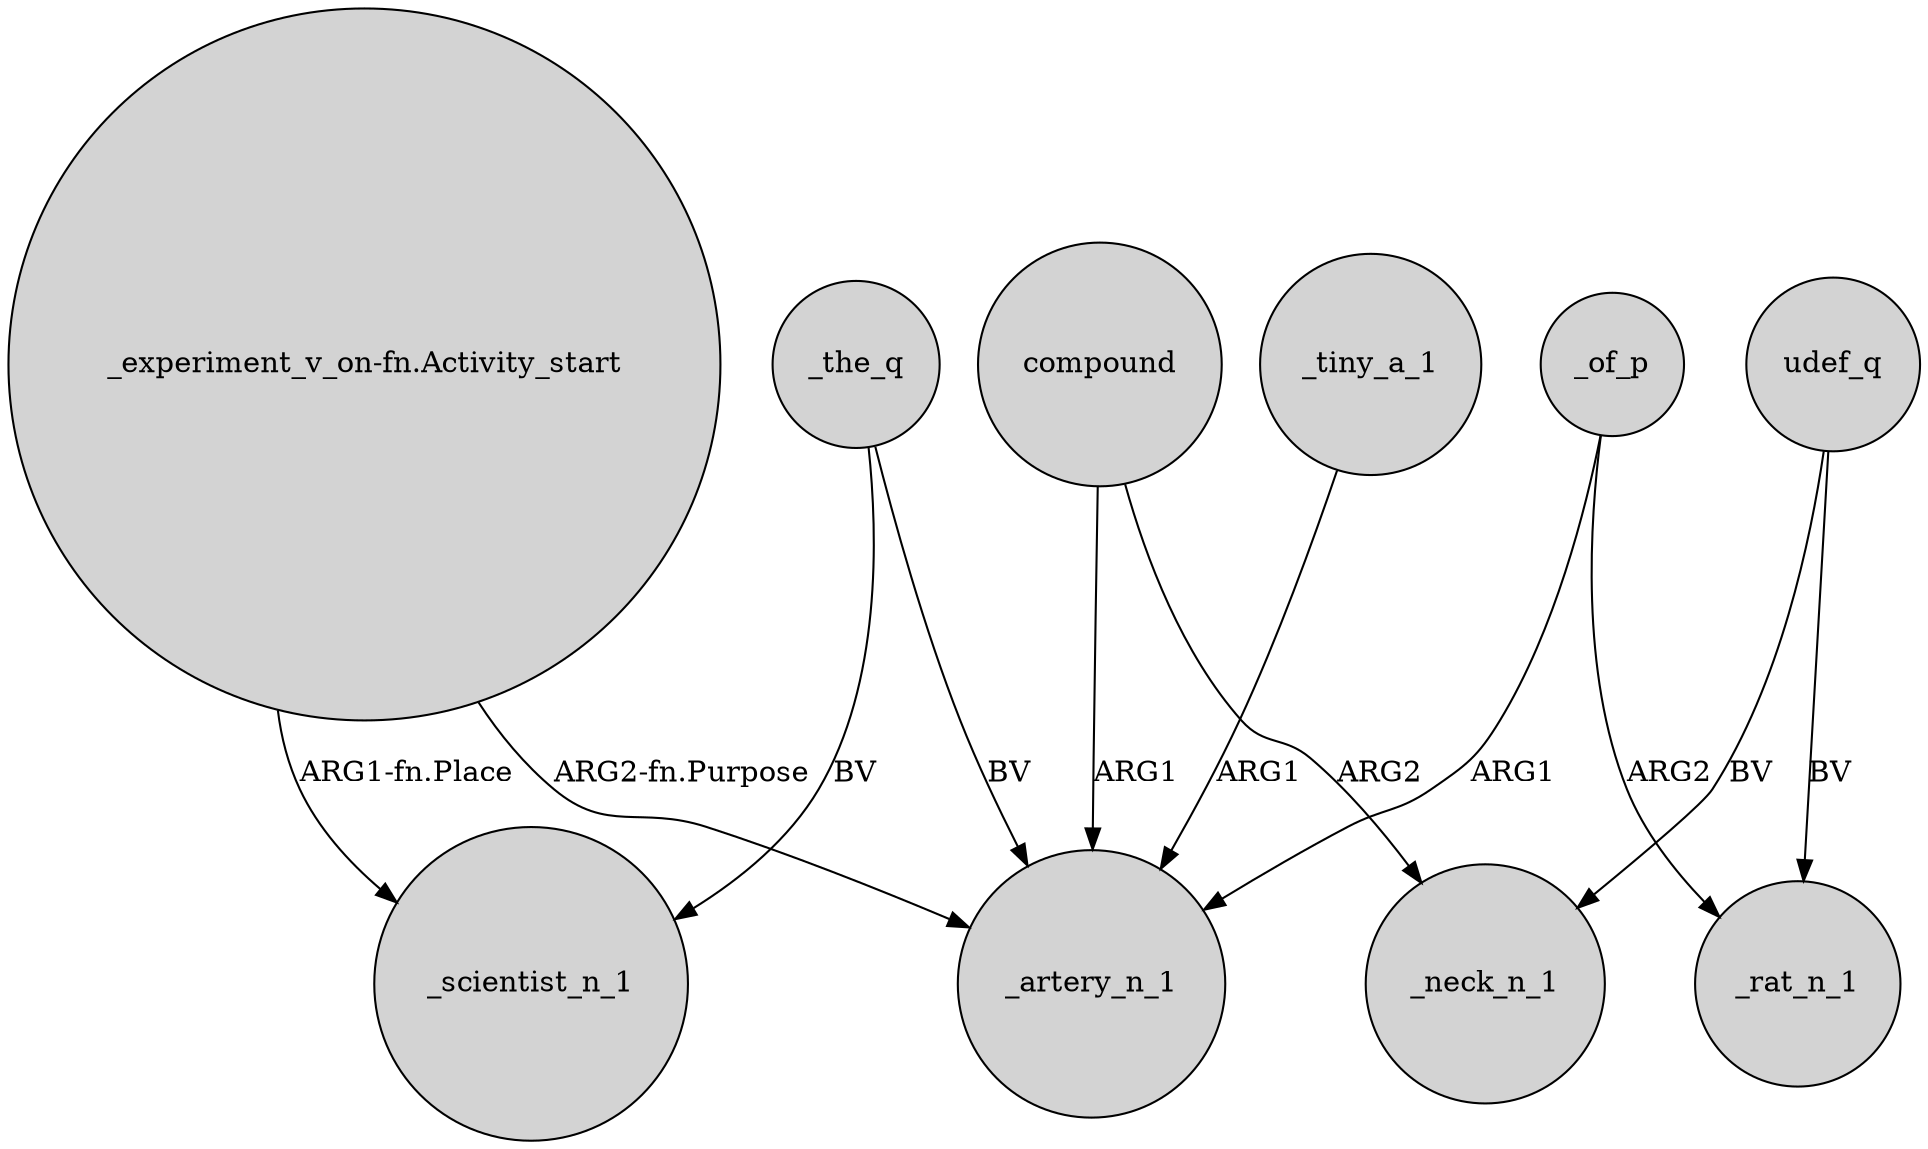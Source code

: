 digraph {
	node [shape=circle style=filled]
	"_experiment_v_on-fn.Activity_start" -> _artery_n_1 [label="ARG2-fn.Purpose"]
	compound -> _artery_n_1 [label=ARG1]
	_the_q -> _artery_n_1 [label=BV]
	compound -> _neck_n_1 [label=ARG2]
	_tiny_a_1 -> _artery_n_1 [label=ARG1]
	_of_p -> _artery_n_1 [label=ARG1]
	udef_q -> _neck_n_1 [label=BV]
	_of_p -> _rat_n_1 [label=ARG2]
	"_experiment_v_on-fn.Activity_start" -> _scientist_n_1 [label="ARG1-fn.Place"]
	_the_q -> _scientist_n_1 [label=BV]
	udef_q -> _rat_n_1 [label=BV]
}

